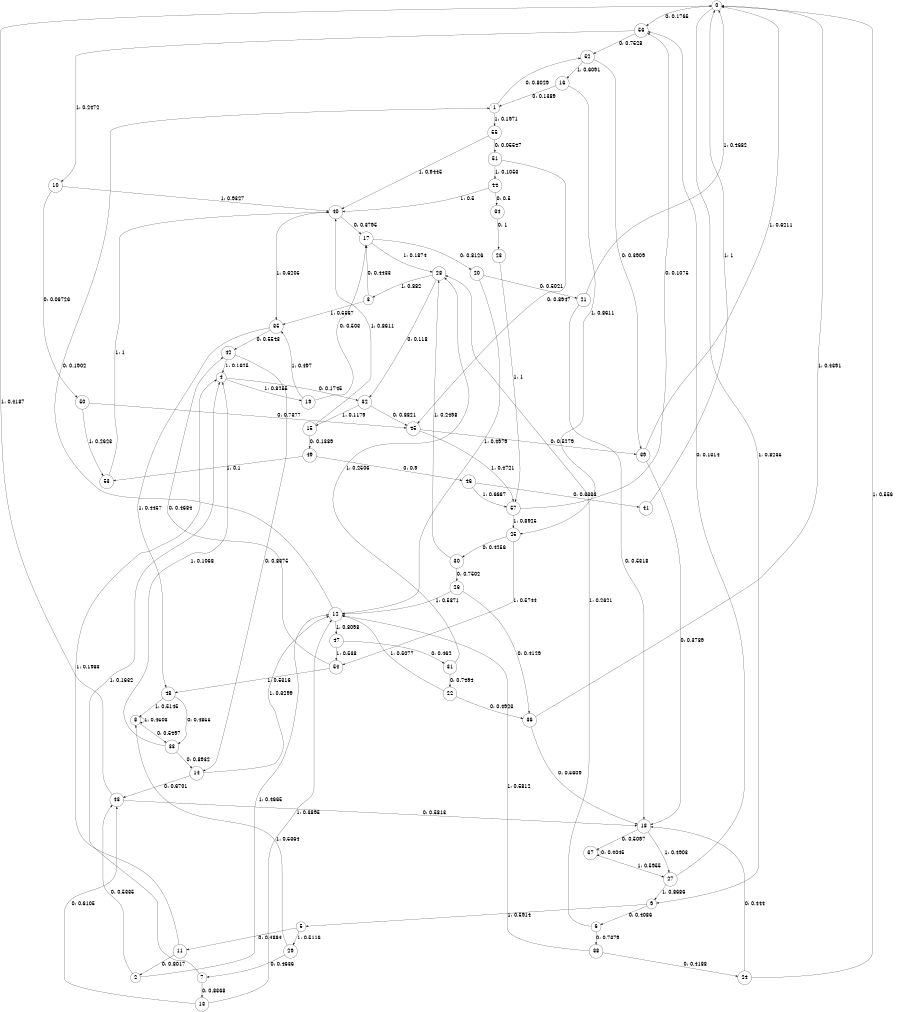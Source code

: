 digraph "ch1concat_phase3_L9" {
size = "6,8.5";
ratio = "fill";
node [shape = circle];
node [fontsize = 24];
edge [fontsize = 24];
0 -> 56 [label = "0: 0.1765   "];
0 -> 9 [label = "1: 0.8235   "];
1 -> 52 [label = "0: 0.8029   "];
1 -> 55 [label = "1: 0.1971   "];
2 -> 43 [label = "0: 0.5335   "];
2 -> 12 [label = "1: 0.4665   "];
3 -> 17 [label = "0: 0.4433   "];
3 -> 35 [label = "1: 0.5567   "];
4 -> 32 [label = "0: 0.1745   "];
4 -> 19 [label = "1: 0.8255   "];
5 -> 11 [label = "0: 0.4884   "];
5 -> 29 [label = "1: 0.5116   "];
6 -> 38 [label = "0: 0.7379   "];
6 -> 28 [label = "1: 0.2621   "];
7 -> 13 [label = "0: 0.8368   "];
7 -> 4 [label = "1: 0.1632   "];
8 -> 33 [label = "0: 0.5497   "];
8 -> 8 [label = "1: 0.4503   "];
9 -> 6 [label = "0: 0.4086   "];
9 -> 5 [label = "1: 0.5914   "];
10 -> 50 [label = "0: 0.06726  "];
10 -> 40 [label = "1: 0.9327   "];
11 -> 2 [label = "0: 0.8017   "];
11 -> 4 [label = "1: 0.1983   "];
12 -> 1 [label = "0: 0.1902   "];
12 -> 47 [label = "1: 0.8098   "];
13 -> 43 [label = "0: 0.6105   "];
13 -> 12 [label = "1: 0.3895   "];
14 -> 43 [label = "0: 0.6701   "];
14 -> 12 [label = "1: 0.3299   "];
15 -> 49 [label = "0: 0.1389   "];
15 -> 40 [label = "1: 0.8611   "];
16 -> 1 [label = "0: 0.1389   "];
16 -> 25 [label = "1: 0.8611   "];
17 -> 20 [label = "0: 0.8126   "];
17 -> 28 [label = "1: 0.1874   "];
18 -> 37 [label = "0: 0.5097   "];
18 -> 27 [label = "1: 0.4903   "];
19 -> 17 [label = "0: 0.503    "];
19 -> 35 [label = "1: 0.497    "];
20 -> 21 [label = "0: 0.5021   "];
20 -> 12 [label = "1: 0.4979   "];
21 -> 18 [label = "0: 0.5318   "];
21 -> 0 [label = "1: 0.4682   "];
22 -> 36 [label = "0: 0.4923   "];
22 -> 12 [label = "1: 0.5077   "];
23 -> 57 [label = "1: 1        "];
24 -> 18 [label = "0: 0.444    "];
24 -> 0 [label = "1: 0.556    "];
25 -> 30 [label = "0: 0.4256   "];
25 -> 54 [label = "1: 0.5744   "];
26 -> 36 [label = "0: 0.4129   "];
26 -> 12 [label = "1: 0.5871   "];
27 -> 56 [label = "0: 0.1314   "];
27 -> 9 [label = "1: 0.8686   "];
28 -> 32 [label = "0: 0.118    "];
28 -> 3 [label = "1: 0.882    "];
29 -> 7 [label = "0: 0.4636   "];
29 -> 8 [label = "1: 0.5364   "];
30 -> 26 [label = "0: 0.7502   "];
30 -> 28 [label = "1: 0.2498   "];
31 -> 22 [label = "0: 0.7494   "];
31 -> 28 [label = "1: 0.2506   "];
32 -> 45 [label = "0: 0.8821   "];
32 -> 15 [label = "1: 0.1179   "];
33 -> 14 [label = "0: 0.8932   "];
33 -> 4 [label = "1: 0.1068   "];
34 -> 23 [label = "0: 1        "];
35 -> 42 [label = "0: 0.5543   "];
35 -> 48 [label = "1: 0.4457   "];
36 -> 18 [label = "0: 0.5609   "];
36 -> 0 [label = "1: 0.4391   "];
37 -> 37 [label = "0: 0.4045   "];
37 -> 27 [label = "1: 0.5955   "];
38 -> 24 [label = "0: 0.4188   "];
38 -> 12 [label = "1: 0.5812   "];
39 -> 18 [label = "0: 0.3789   "];
39 -> 0 [label = "1: 0.6211   "];
40 -> 17 [label = "0: 0.3795   "];
40 -> 35 [label = "1: 0.6205   "];
41 -> 0 [label = "1: 1        "];
42 -> 14 [label = "0: 0.8375   "];
42 -> 4 [label = "1: 0.1625   "];
43 -> 18 [label = "0: 0.5813   "];
43 -> 0 [label = "1: 0.4187   "];
44 -> 34 [label = "0: 0.5      "];
44 -> 40 [label = "1: 0.5      "];
45 -> 39 [label = "0: 0.5279   "];
45 -> 57 [label = "1: 0.4721   "];
46 -> 41 [label = "0: 0.3333   "];
46 -> 57 [label = "1: 0.6667   "];
47 -> 31 [label = "0: 0.462    "];
47 -> 54 [label = "1: 0.538    "];
48 -> 33 [label = "0: 0.4855   "];
48 -> 8 [label = "1: 0.5145   "];
49 -> 46 [label = "0: 0.9      "];
49 -> 53 [label = "1: 0.1      "];
50 -> 45 [label = "0: 0.7377   "];
50 -> 53 [label = "1: 0.2623   "];
51 -> 45 [label = "0: 0.8947   "];
51 -> 44 [label = "1: 0.1053   "];
52 -> 39 [label = "0: 0.3909   "];
52 -> 16 [label = "1: 0.6091   "];
53 -> 40 [label = "1: 1        "];
54 -> 42 [label = "0: 0.4684   "];
54 -> 48 [label = "1: 0.5316   "];
55 -> 51 [label = "0: 0.05547  "];
55 -> 40 [label = "1: 0.9445   "];
56 -> 52 [label = "0: 0.7528   "];
56 -> 10 [label = "1: 0.2472   "];
57 -> 56 [label = "0: 0.1075   "];
57 -> 25 [label = "1: 0.8925   "];
}